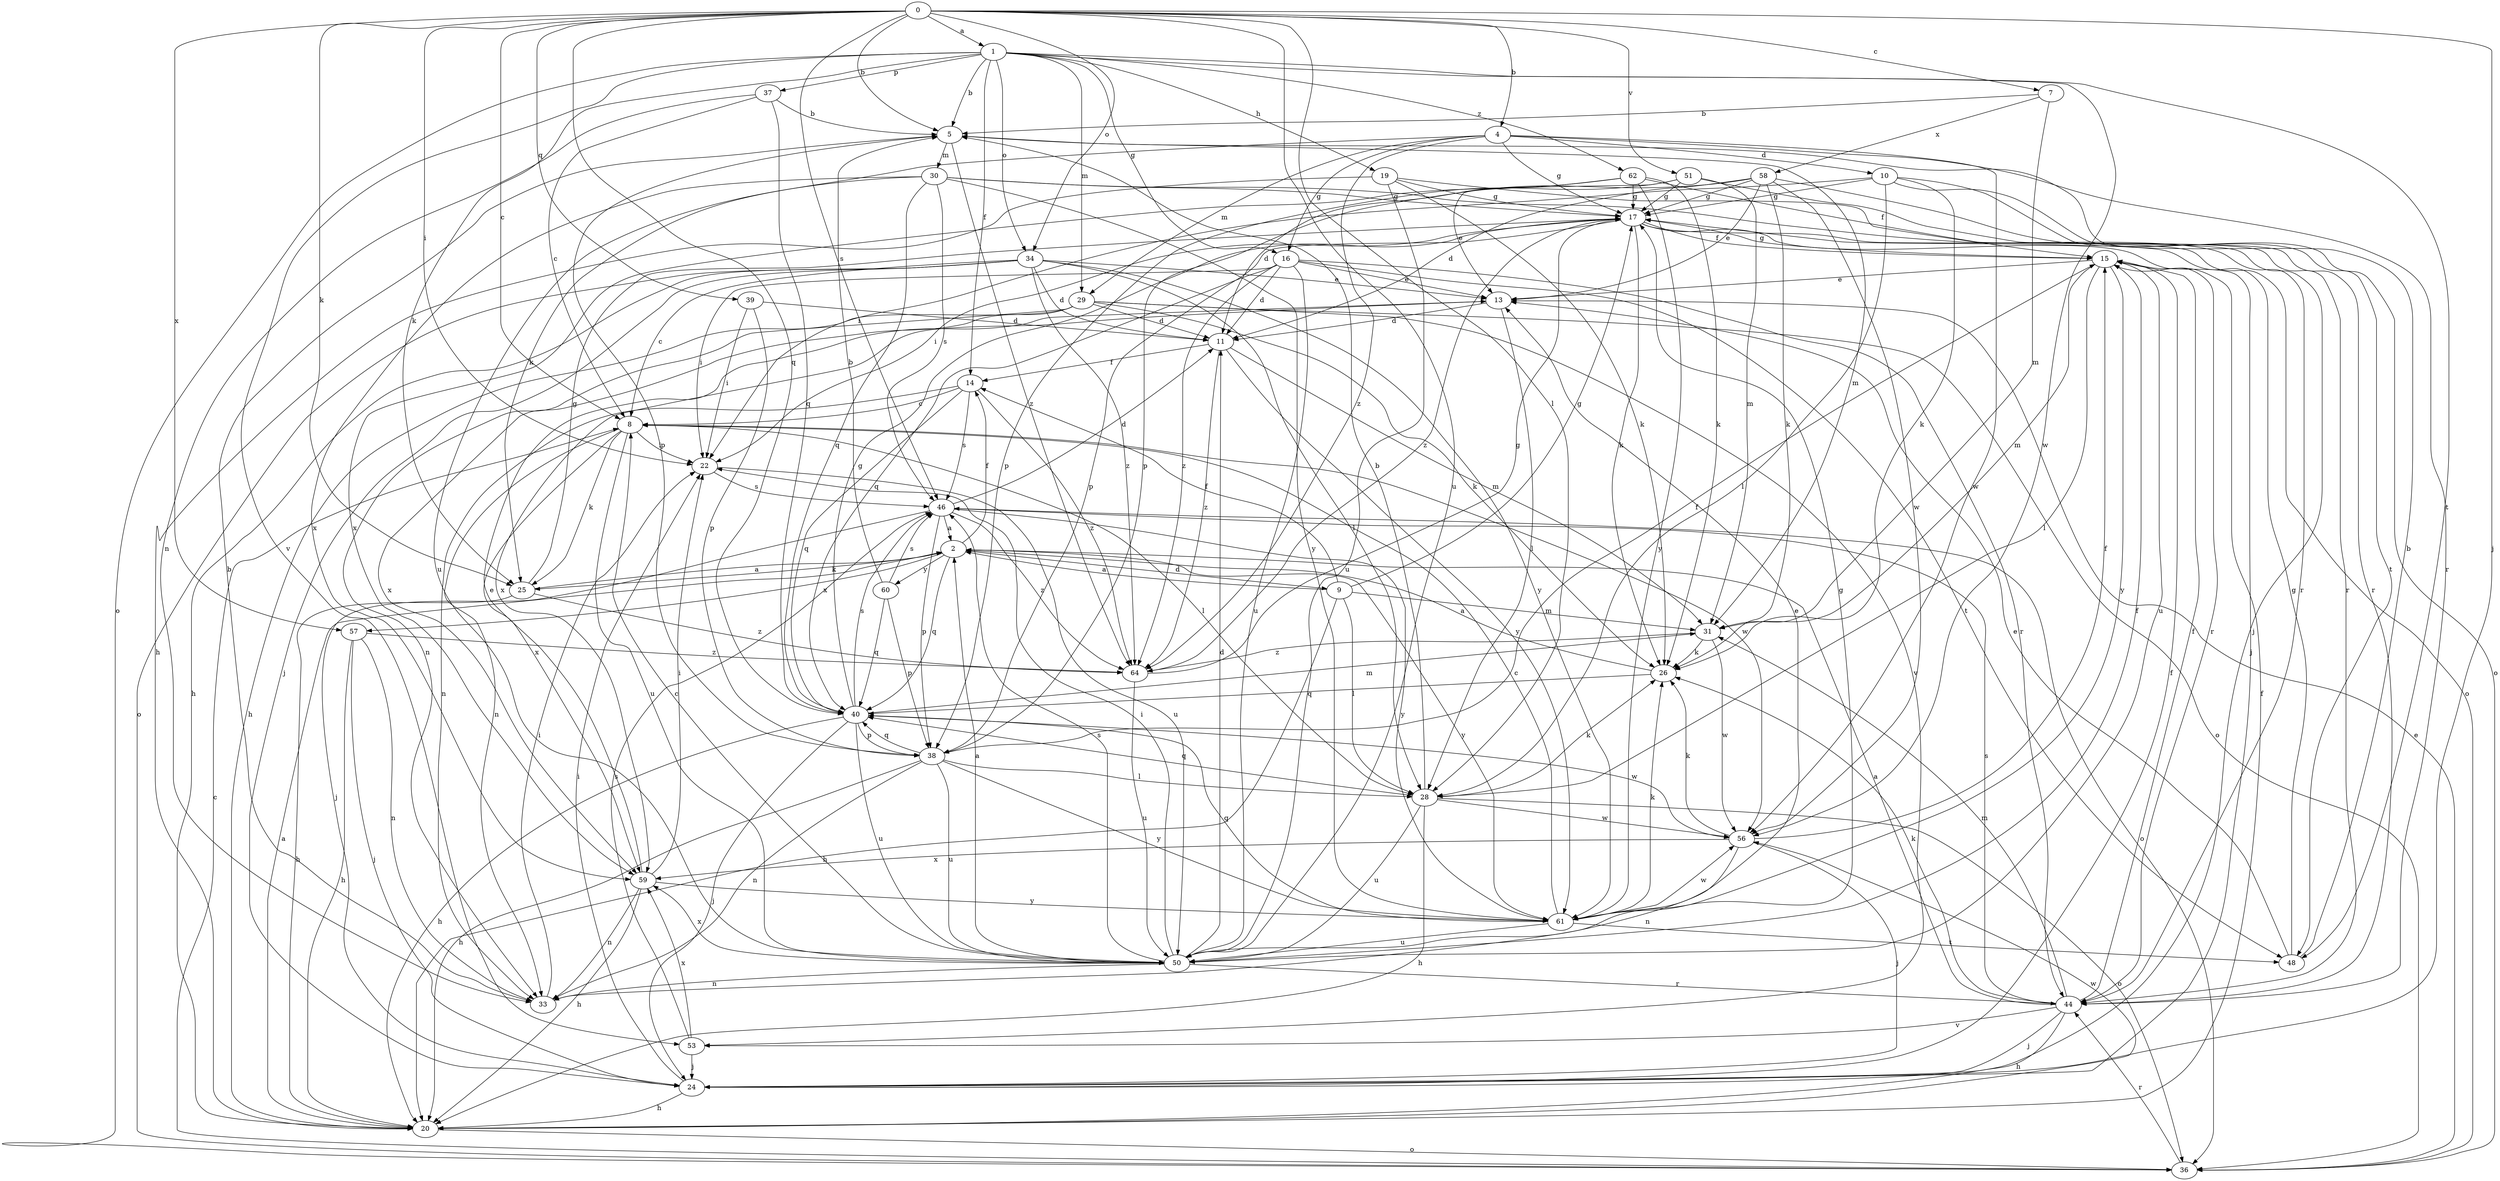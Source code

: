 strict digraph  {
0;
1;
2;
4;
5;
7;
8;
9;
10;
11;
13;
14;
15;
16;
17;
19;
20;
22;
24;
25;
26;
28;
29;
30;
31;
33;
34;
36;
37;
38;
39;
40;
44;
46;
48;
50;
51;
53;
56;
57;
58;
59;
60;
61;
62;
64;
0 -> 1  [label=a];
0 -> 4  [label=b];
0 -> 5  [label=b];
0 -> 7  [label=c];
0 -> 8  [label=c];
0 -> 22  [label=i];
0 -> 24  [label=j];
0 -> 25  [label=k];
0 -> 28  [label=l];
0 -> 34  [label=o];
0 -> 39  [label=q];
0 -> 40  [label=q];
0 -> 46  [label=s];
0 -> 50  [label=u];
0 -> 51  [label=v];
0 -> 57  [label=x];
1 -> 5  [label=b];
1 -> 14  [label=f];
1 -> 16  [label=g];
1 -> 19  [label=h];
1 -> 25  [label=k];
1 -> 29  [label=m];
1 -> 34  [label=o];
1 -> 36  [label=o];
1 -> 37  [label=p];
1 -> 48  [label=t];
1 -> 53  [label=v];
1 -> 56  [label=w];
1 -> 62  [label=z];
2 -> 9  [label=d];
2 -> 14  [label=f];
2 -> 25  [label=k];
2 -> 40  [label=q];
2 -> 57  [label=x];
2 -> 60  [label=y];
2 -> 61  [label=y];
4 -> 10  [label=d];
4 -> 16  [label=g];
4 -> 17  [label=g];
4 -> 25  [label=k];
4 -> 29  [label=m];
4 -> 44  [label=r];
4 -> 56  [label=w];
4 -> 64  [label=z];
5 -> 30  [label=m];
5 -> 31  [label=m];
5 -> 38  [label=p];
5 -> 64  [label=z];
7 -> 5  [label=b];
7 -> 31  [label=m];
7 -> 58  [label=x];
8 -> 22  [label=i];
8 -> 25  [label=k];
8 -> 28  [label=l];
8 -> 33  [label=n];
8 -> 50  [label=u];
8 -> 56  [label=w];
8 -> 59  [label=x];
9 -> 2  [label=a];
9 -> 14  [label=f];
9 -> 17  [label=g];
9 -> 20  [label=h];
9 -> 28  [label=l];
9 -> 31  [label=m];
10 -> 17  [label=g];
10 -> 22  [label=i];
10 -> 26  [label=k];
10 -> 28  [label=l];
10 -> 36  [label=o];
10 -> 48  [label=t];
11 -> 14  [label=f];
11 -> 31  [label=m];
11 -> 61  [label=y];
11 -> 64  [label=z];
13 -> 11  [label=d];
13 -> 28  [label=l];
13 -> 59  [label=x];
14 -> 8  [label=c];
14 -> 33  [label=n];
14 -> 40  [label=q];
14 -> 46  [label=s];
14 -> 64  [label=z];
15 -> 13  [label=e];
15 -> 17  [label=g];
15 -> 28  [label=l];
15 -> 31  [label=m];
15 -> 44  [label=r];
15 -> 50  [label=u];
15 -> 61  [label=y];
16 -> 11  [label=d];
16 -> 13  [label=e];
16 -> 22  [label=i];
16 -> 40  [label=q];
16 -> 44  [label=r];
16 -> 48  [label=t];
16 -> 50  [label=u];
16 -> 64  [label=z];
17 -> 15  [label=f];
17 -> 22  [label=i];
17 -> 24  [label=j];
17 -> 26  [label=k];
17 -> 36  [label=o];
17 -> 38  [label=p];
17 -> 64  [label=z];
19 -> 17  [label=g];
19 -> 20  [label=h];
19 -> 24  [label=j];
19 -> 26  [label=k];
19 -> 50  [label=u];
20 -> 2  [label=a];
20 -> 15  [label=f];
20 -> 36  [label=o];
20 -> 56  [label=w];
22 -> 46  [label=s];
22 -> 50  [label=u];
24 -> 15  [label=f];
24 -> 20  [label=h];
24 -> 22  [label=i];
25 -> 2  [label=a];
25 -> 17  [label=g];
25 -> 20  [label=h];
25 -> 64  [label=z];
26 -> 2  [label=a];
26 -> 40  [label=q];
28 -> 5  [label=b];
28 -> 20  [label=h];
28 -> 26  [label=k];
28 -> 36  [label=o];
28 -> 40  [label=q];
28 -> 50  [label=u];
28 -> 56  [label=w];
29 -> 11  [label=d];
29 -> 20  [label=h];
29 -> 26  [label=k];
29 -> 33  [label=n];
29 -> 36  [label=o];
29 -> 53  [label=v];
29 -> 59  [label=x];
30 -> 17  [label=g];
30 -> 40  [label=q];
30 -> 44  [label=r];
30 -> 46  [label=s];
30 -> 50  [label=u];
30 -> 59  [label=x];
30 -> 61  [label=y];
31 -> 26  [label=k];
31 -> 56  [label=w];
31 -> 64  [label=z];
33 -> 5  [label=b];
33 -> 22  [label=i];
34 -> 8  [label=c];
34 -> 11  [label=d];
34 -> 13  [label=e];
34 -> 20  [label=h];
34 -> 24  [label=j];
34 -> 28  [label=l];
34 -> 36  [label=o];
34 -> 61  [label=y];
34 -> 64  [label=z];
36 -> 8  [label=c];
36 -> 13  [label=e];
36 -> 44  [label=r];
37 -> 5  [label=b];
37 -> 8  [label=c];
37 -> 33  [label=n];
37 -> 40  [label=q];
38 -> 15  [label=f];
38 -> 20  [label=h];
38 -> 28  [label=l];
38 -> 33  [label=n];
38 -> 40  [label=q];
38 -> 50  [label=u];
38 -> 61  [label=y];
39 -> 11  [label=d];
39 -> 22  [label=i];
39 -> 38  [label=p];
40 -> 17  [label=g];
40 -> 20  [label=h];
40 -> 24  [label=j];
40 -> 31  [label=m];
40 -> 38  [label=p];
40 -> 46  [label=s];
40 -> 50  [label=u];
40 -> 56  [label=w];
44 -> 2  [label=a];
44 -> 15  [label=f];
44 -> 20  [label=h];
44 -> 24  [label=j];
44 -> 26  [label=k];
44 -> 31  [label=m];
44 -> 46  [label=s];
44 -> 53  [label=v];
46 -> 2  [label=a];
46 -> 11  [label=d];
46 -> 24  [label=j];
46 -> 36  [label=o];
46 -> 38  [label=p];
46 -> 61  [label=y];
46 -> 64  [label=z];
48 -> 5  [label=b];
48 -> 13  [label=e];
48 -> 17  [label=g];
50 -> 2  [label=a];
50 -> 8  [label=c];
50 -> 11  [label=d];
50 -> 15  [label=f];
50 -> 17  [label=g];
50 -> 22  [label=i];
50 -> 33  [label=n];
50 -> 44  [label=r];
50 -> 46  [label=s];
50 -> 59  [label=x];
51 -> 13  [label=e];
51 -> 17  [label=g];
51 -> 31  [label=m];
51 -> 38  [label=p];
51 -> 44  [label=r];
53 -> 24  [label=j];
53 -> 46  [label=s];
53 -> 59  [label=x];
56 -> 15  [label=f];
56 -> 24  [label=j];
56 -> 26  [label=k];
56 -> 33  [label=n];
56 -> 59  [label=x];
57 -> 20  [label=h];
57 -> 24  [label=j];
57 -> 33  [label=n];
57 -> 64  [label=z];
58 -> 11  [label=d];
58 -> 13  [label=e];
58 -> 17  [label=g];
58 -> 26  [label=k];
58 -> 38  [label=p];
58 -> 44  [label=r];
58 -> 56  [label=w];
59 -> 13  [label=e];
59 -> 20  [label=h];
59 -> 22  [label=i];
59 -> 33  [label=n];
59 -> 61  [label=y];
60 -> 5  [label=b];
60 -> 38  [label=p];
60 -> 40  [label=q];
60 -> 46  [label=s];
61 -> 8  [label=c];
61 -> 13  [label=e];
61 -> 26  [label=k];
61 -> 40  [label=q];
61 -> 48  [label=t];
61 -> 50  [label=u];
61 -> 56  [label=w];
62 -> 11  [label=d];
62 -> 15  [label=f];
62 -> 17  [label=g];
62 -> 26  [label=k];
62 -> 59  [label=x];
62 -> 61  [label=y];
64 -> 17  [label=g];
64 -> 50  [label=u];
}
